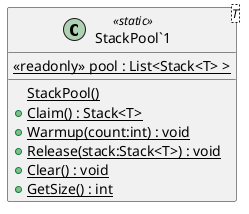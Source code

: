 @startuml
class "StackPool`1"<T> <<static>> {
    {static} <<readonly>> pool : List<Stack<T> >
    {static} StackPool()
    + {static} Claim() : Stack<T>
    + {static} Warmup(count:int) : void
    + {static} Release(stack:Stack<T>) : void
    + {static} Clear() : void
    + {static} GetSize() : int
}
@enduml
